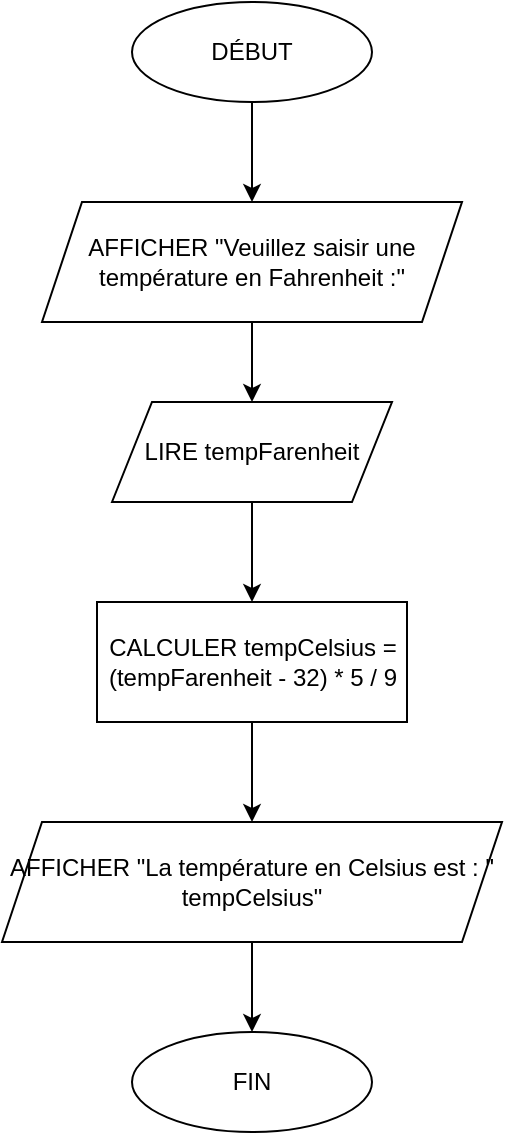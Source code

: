 <mxfile pages="4">
    <diagram name="Page-1" id="5eX4Q030cal43u4tE9cf">
        <mxGraphModel dx="772" dy="374" grid="1" gridSize="10" guides="1" tooltips="1" connect="1" arrows="1" fold="1" page="1" pageScale="1" pageWidth="827" pageHeight="1169" math="0" shadow="0">
            <root>
                <mxCell id="0"/>
                <mxCell id="1" parent="0"/>
                <mxCell id="3" value="DÉBUT" style="ellipse;whiteSpace=wrap;html=1;" parent="1" vertex="1">
                    <mxGeometry x="269" y="20" width="120" height="50" as="geometry"/>
                </mxCell>
                <mxCell id="4" value="FIN" style="ellipse;whiteSpace=wrap;html=1;" vertex="1" parent="1">
                    <mxGeometry x="269" y="535" width="120" height="50" as="geometry"/>
                </mxCell>
                <mxCell id="5" style="edgeStyle=orthogonalEdgeStyle;rounded=0;orthogonalLoop=1;jettySize=auto;html=1;exitX=0.5;exitY=1;exitDx=0;exitDy=0;entryX=0.5;entryY=0;entryDx=0;entryDy=0;" edge="1" parent="1" source="3" target="16">
                    <mxGeometry relative="1" as="geometry">
                        <mxPoint x="329" y="80" as="sourcePoint"/>
                        <mxPoint x="329" y="130" as="targetPoint"/>
                    </mxGeometry>
                </mxCell>
                <mxCell id="7" style="edgeStyle=orthogonalEdgeStyle;rounded=0;orthogonalLoop=1;jettySize=auto;html=1;exitX=0.5;exitY=1;exitDx=0;exitDy=0;" edge="1" parent="1" source="16" target="10">
                    <mxGeometry relative="1" as="geometry">
                        <mxPoint x="329" y="190" as="sourcePoint"/>
                    </mxGeometry>
                </mxCell>
                <mxCell id="9" value="" style="edgeStyle=orthogonalEdgeStyle;rounded=0;orthogonalLoop=1;jettySize=auto;html=1;" edge="1" parent="1" source="10" target="12">
                    <mxGeometry relative="1" as="geometry"/>
                </mxCell>
                <mxCell id="10" value="LIRE tempFarenheit" style="shape=parallelogram;perimeter=parallelogramPerimeter;whiteSpace=wrap;html=1;fixedSize=1;" vertex="1" parent="1">
                    <mxGeometry x="259" y="220" width="140" height="50" as="geometry"/>
                </mxCell>
                <mxCell id="11" value="" style="edgeStyle=orthogonalEdgeStyle;rounded=0;orthogonalLoop=1;jettySize=auto;html=1;entryX=0.5;entryY=0;entryDx=0;entryDy=0;" edge="1" parent="1" source="12" target="17">
                    <mxGeometry relative="1" as="geometry">
                        <mxPoint x="329" y="460" as="targetPoint"/>
                    </mxGeometry>
                </mxCell>
                <mxCell id="12" value="CALCULER tempCelsius = (tempFarenheit - 32) * 5 / 9" style="rounded=0;whiteSpace=wrap;html=1;" vertex="1" parent="1">
                    <mxGeometry x="251.5" y="320" width="155" height="60" as="geometry"/>
                </mxCell>
                <mxCell id="13" value="" style="edgeStyle=orthogonalEdgeStyle;rounded=0;orthogonalLoop=1;jettySize=auto;html=1;exitX=0.5;exitY=1;exitDx=0;exitDy=0;entryX=0.5;entryY=0;entryDx=0;entryDy=0;" edge="1" parent="1" source="17" target="4">
                    <mxGeometry relative="1" as="geometry">
                        <mxPoint x="329" y="530" as="sourcePoint"/>
                        <mxPoint x="329" y="560" as="targetPoint"/>
                    </mxGeometry>
                </mxCell>
                <mxCell id="16" value="AFFICHER &quot;Veuillez saisir une température en Fahrenheit :&quot;" style="shape=parallelogram;perimeter=parallelogramPerimeter;whiteSpace=wrap;html=1;fixedSize=1;" vertex="1" parent="1">
                    <mxGeometry x="224" y="120" width="210" height="60" as="geometry"/>
                </mxCell>
                <mxCell id="17" value="AFFICHER &quot;La température en Celsius est : &quot;&lt;br&gt;tempCelsius&lt;span style=&quot;color: rgba(0, 0, 0, 0); font-family: monospace; font-size: 0px; text-align: start;&quot;&gt;%3CmxGraphModel%3E%3Croot%3E%3CmxCell%20id%3D%220%22%2F%3E%3CmxCell%20id%3D%221%22%20parent%3D%220%22%2F%3E%3CmxCell%20id%3D%222%22%20value%3D%22AFFICHER%20%26quot%3B%26lt%3Bspan%20style%3D%26quot%3Bfont-size%3A11.0pt%3Bline-height%3A107%25%3B%26lt%3Bbr%2F%26gt%3Bfont-family%3A%26amp%3Bquot%3BCalibri%26amp%3Bquot%3B%2Csans-serif%3Bmso-ascii-theme-font%3Aminor-latin%3Bmso-fareast-font-family%3A%26lt%3Bbr%2F%26gt%3BCalibri%3Bmso-fareast-theme-font%3Aminor-latin%3Bmso-hansi-theme-font%3Aminor-latin%3B%26lt%3Bbr%2F%26gt%3Bmso-bidi-theme-font%3Aminor-latin%3Bmso-ansi-language%3AFR-CA%3Bmso-fareast-language%3A%26lt%3Bbr%2F%26gt%3BEN-US%3Bmso-bidi-language%3AAR-SA%26quot%3B%26gt%3BVeuillez%20saisir%20une%20temp%C3%A9rature%20en%20Fahrenheit%20%3A%26lt%3B%2Fspan%26gt%3B%26quot%3B%22%20style%3D%22rounded%3D0%3BwhiteSpace%3Dwrap%3Bhtml%3D1%3B%22%20vertex%3D%221%22%20parent%3D%221%22%3E%3CmxGeometry%20x%3D%22115%22%20y%3D%22140%22%20width%3D%22150%22%20height%3D%2260%22%20as%3D%22geometry%22%2F%3E%3C%2FmxCell%3E%3C%2Froot%3E%3C%2FmxGraphModel%3E&lt;/span&gt;&quot;" style="shape=parallelogram;perimeter=parallelogramPerimeter;whiteSpace=wrap;html=1;fixedSize=1;" vertex="1" parent="1">
                    <mxGeometry x="204" y="430" width="250" height="60" as="geometry"/>
                </mxCell>
            </root>
        </mxGraphModel>
    </diagram>
    <diagram id="BtFexejdZ64q9sORLQ9k" name="Page-2">
        <mxGraphModel dx="1034" dy="458" grid="1" gridSize="10" guides="1" tooltips="1" connect="1" arrows="1" fold="1" page="1" pageScale="1" pageWidth="827" pageHeight="1169" math="0" shadow="0">
            <root>
                <mxCell id="0"/>
                <mxCell id="1" parent="0"/>
                <mxCell id="m4159YTi05dSgR7cBVEY-1" style="edgeStyle=none;html=1;exitX=0.5;exitY=1;exitDx=0;exitDy=0;entryX=0.5;entryY=0;entryDx=0;entryDy=0;" edge="1" parent="1" source="m4159YTi05dSgR7cBVEY-2" target="m4159YTi05dSgR7cBVEY-5">
                    <mxGeometry relative="1" as="geometry"/>
                </mxCell>
                <mxCell id="m4159YTi05dSgR7cBVEY-2" value="DÉBUT" style="rounded=1;whiteSpace=wrap;html=1;" vertex="1" parent="1">
                    <mxGeometry x="70" y="130" width="120" height="60" as="geometry"/>
                </mxCell>
                <mxCell id="m4159YTi05dSgR7cBVEY-3" value="FIN" style="rounded=1;whiteSpace=wrap;html=1;" vertex="1" parent="1">
                    <mxGeometry x="70" y="890" width="120" height="60" as="geometry"/>
                </mxCell>
                <mxCell id="m4159YTi05dSgR7cBVEY-4" style="edgeStyle=none;html=1;exitX=0.5;exitY=1;exitDx=0;exitDy=0;entryX=0.5;entryY=0;entryDx=0;entryDy=0;" edge="1" parent="1" source="m4159YTi05dSgR7cBVEY-5" target="m4159YTi05dSgR7cBVEY-7">
                    <mxGeometry relative="1" as="geometry"/>
                </mxCell>
                <mxCell id="m4159YTi05dSgR7cBVEY-5" value="AFFICHER &quot;Veuillez saisir la longueur du rectangle&quot;" style="rounded=0;whiteSpace=wrap;html=1;" vertex="1" parent="1">
                    <mxGeometry x="70" y="230" width="120" height="60" as="geometry"/>
                </mxCell>
                <mxCell id="m4159YTi05dSgR7cBVEY-6" value="" style="edgeStyle=none;html=1;" edge="1" parent="1" source="m4159YTi05dSgR7cBVEY-7" target="m4159YTi05dSgR7cBVEY-9">
                    <mxGeometry relative="1" as="geometry"/>
                </mxCell>
                <mxCell id="m4159YTi05dSgR7cBVEY-7" value="LIRE longueur" style="shape=parallelogram;perimeter=parallelogramPerimeter;whiteSpace=wrap;html=1;fixedSize=1;" vertex="1" parent="1">
                    <mxGeometry x="70" y="330" width="120" height="60" as="geometry"/>
                </mxCell>
                <mxCell id="m4159YTi05dSgR7cBVEY-8" value="" style="edgeStyle=none;html=1;" edge="1" parent="1" source="m4159YTi05dSgR7cBVEY-9" target="m4159YTi05dSgR7cBVEY-11">
                    <mxGeometry relative="1" as="geometry"/>
                </mxCell>
                <mxCell id="m4159YTi05dSgR7cBVEY-9" value="AFFICHER &quot;Veuillez saisir la largeur du rectangle&quot;" style="whiteSpace=wrap;html=1;" vertex="1" parent="1">
                    <mxGeometry x="70" y="440" width="120" height="60" as="geometry"/>
                </mxCell>
                <mxCell id="m4159YTi05dSgR7cBVEY-10" value="" style="edgeStyle=none;html=1;" edge="1" parent="1" source="m4159YTi05dSgR7cBVEY-11" target="m4159YTi05dSgR7cBVEY-13">
                    <mxGeometry relative="1" as="geometry"/>
                </mxCell>
                <mxCell id="m4159YTi05dSgR7cBVEY-11" value="LIRE largeur" style="shape=parallelogram;perimeter=parallelogramPerimeter;whiteSpace=wrap;html=1;fixedSize=1;" vertex="1" parent="1">
                    <mxGeometry x="70" y="550" width="120" height="60" as="geometry"/>
                </mxCell>
                <mxCell id="m4159YTi05dSgR7cBVEY-12" value="" style="edgeStyle=none;html=1;" edge="1" parent="1" source="m4159YTi05dSgR7cBVEY-13" target="m4159YTi05dSgR7cBVEY-15">
                    <mxGeometry relative="1" as="geometry"/>
                </mxCell>
                <mxCell id="m4159YTi05dSgR7cBVEY-13" value="CALCULER aire = longueur x largeur" style="whiteSpace=wrap;html=1;" vertex="1" parent="1">
                    <mxGeometry x="70" y="670" width="120" height="60" as="geometry"/>
                </mxCell>
                <mxCell id="m4159YTi05dSgR7cBVEY-14" style="edgeStyle=none;html=1;exitX=0.5;exitY=1;exitDx=0;exitDy=0;entryX=0.5;entryY=0;entryDx=0;entryDy=0;" edge="1" parent="1" source="m4159YTi05dSgR7cBVEY-15" target="m4159YTi05dSgR7cBVEY-3">
                    <mxGeometry relative="1" as="geometry"/>
                </mxCell>
                <mxCell id="m4159YTi05dSgR7cBVEY-15" value="AFFICHER &quot;L'aire du rectangle est: &quot; aire" style="whiteSpace=wrap;html=1;" vertex="1" parent="1">
                    <mxGeometry x="70" y="790" width="120" height="60" as="geometry"/>
                </mxCell>
            </root>
        </mxGraphModel>
    </diagram>
    <diagram id="sdB3q6RiLR2rOzRtmzpr" name="Page-3">
        <mxGraphModel dx="392" dy="451" grid="1" gridSize="10" guides="1" tooltips="1" connect="1" arrows="1" fold="1" page="1" pageScale="1" pageWidth="827" pageHeight="1169" math="0" shadow="0">
            <root>
                <mxCell id="0"/>
                <mxCell id="1" parent="0"/>
                <mxCell id="srWkxfmoEyLZCl1tzg56-6" style="edgeStyle=orthogonalEdgeStyle;rounded=0;orthogonalLoop=1;jettySize=auto;html=1;exitX=0.5;exitY=1;exitDx=0;exitDy=0;entryX=0.5;entryY=0;entryDx=0;entryDy=0;" edge="1" parent="1" source="1Uzi8sGTm2Drs4TYPaYb-1" target="srWkxfmoEyLZCl1tzg56-1">
                    <mxGeometry relative="1" as="geometry"/>
                </mxCell>
                <mxCell id="1Uzi8sGTm2Drs4TYPaYb-1" value="DÉBUT" style="rounded=1;whiteSpace=wrap;html=1;" vertex="1" parent="1">
                    <mxGeometry x="120" y="40" width="120" height="60" as="geometry"/>
                </mxCell>
                <mxCell id="srWkxfmoEyLZCl1tzg56-8" style="edgeStyle=orthogonalEdgeStyle;rounded=0;orthogonalLoop=1;jettySize=auto;html=1;exitX=0.5;exitY=1;exitDx=0;exitDy=0;" edge="1" parent="1" source="1Uzi8sGTm2Drs4TYPaYb-2" target="srWkxfmoEyLZCl1tzg56-2">
                    <mxGeometry relative="1" as="geometry"/>
                </mxCell>
                <mxCell id="1Uzi8sGTm2Drs4TYPaYb-2" value="LIRE rayon" style="shape=parallelogram;perimeter=parallelogramPerimeter;whiteSpace=wrap;html=1;fixedSize=1;" vertex="1" parent="1">
                    <mxGeometry x="90" y="270" width="160" height="60" as="geometry"/>
                </mxCell>
                <mxCell id="srWkxfmoEyLZCl1tzg56-1" value="AFFICHER &quot;&lt;span style=&quot;font-size: 11pt; line-height: 15.693px;&quot;&gt;Veuillez saisir le rayon du cercle :&lt;/span&gt;&quot;" style="rounded=0;whiteSpace=wrap;html=1;" vertex="1" parent="1">
                    <mxGeometry x="100" y="160" width="160" height="60" as="geometry"/>
                </mxCell>
                <mxCell id="srWkxfmoEyLZCl1tzg56-9" value="" style="edgeStyle=orthogonalEdgeStyle;rounded=0;orthogonalLoop=1;jettySize=auto;html=1;" edge="1" parent="1" source="srWkxfmoEyLZCl1tzg56-2" target="srWkxfmoEyLZCl1tzg56-3">
                    <mxGeometry relative="1" as="geometry"/>
                </mxCell>
                <mxCell id="srWkxfmoEyLZCl1tzg56-2" value="CALCULER circonference = 2 * PI * rayon" style="rounded=0;whiteSpace=wrap;html=1;" vertex="1" parent="1">
                    <mxGeometry x="90" y="370" width="160" height="60" as="geometry"/>
                </mxCell>
                <mxCell id="srWkxfmoEyLZCl1tzg56-10" value="" style="edgeStyle=orthogonalEdgeStyle;rounded=0;orthogonalLoop=1;jettySize=auto;html=1;" edge="1" parent="1" source="srWkxfmoEyLZCl1tzg56-3" target="srWkxfmoEyLZCl1tzg56-5">
                    <mxGeometry relative="1" as="geometry"/>
                </mxCell>
                <mxCell id="srWkxfmoEyLZCl1tzg56-3" value="AFFICHER &quot;&lt;span style=&quot;font-size:11.0pt;line-height:107%;&lt;br/&gt;font-family:&amp;quot;Calibri&amp;quot;,sans-serif;mso-ascii-theme-font:minor-latin;mso-fareast-font-family:&lt;br/&gt;Calibri;mso-fareast-theme-font:minor-latin;mso-hansi-theme-font:minor-latin;&lt;br/&gt;mso-bidi-theme-font:minor-latin;mso-ansi-language:FR-CA;mso-fareast-language:&lt;br/&gt;EN-US;mso-bidi-language:AR-SA&quot;&gt;La circonférence du cercle est : &quot;&lt;br/&gt;circonference&lt;/span&gt;&quot;" style="rounded=0;whiteSpace=wrap;html=1;" vertex="1" parent="1">
                    <mxGeometry x="75" y="470" width="190" height="60" as="geometry"/>
                </mxCell>
                <mxCell id="srWkxfmoEyLZCl1tzg56-5" value="FIN" style="rounded=1;whiteSpace=wrap;html=1;" vertex="1" parent="1">
                    <mxGeometry x="110" y="585" width="120" height="60" as="geometry"/>
                </mxCell>
                <mxCell id="srWkxfmoEyLZCl1tzg56-7" style="edgeStyle=orthogonalEdgeStyle;rounded=0;orthogonalLoop=1;jettySize=auto;html=1;exitX=0.5;exitY=1;exitDx=0;exitDy=0;entryX=0.558;entryY=-0.017;entryDx=0;entryDy=0;entryPerimeter=0;" edge="1" parent="1" source="srWkxfmoEyLZCl1tzg56-1" target="1Uzi8sGTm2Drs4TYPaYb-2">
                    <mxGeometry relative="1" as="geometry"/>
                </mxCell>
            </root>
        </mxGraphModel>
    </diagram>
    <diagram id="1wRHwCY2B2gN1H9mx7yu" name="Page-4">
        <mxGraphModel dx="392" dy="451" grid="1" gridSize="10" guides="1" tooltips="1" connect="1" arrows="1" fold="1" page="1" pageScale="1" pageWidth="827" pageHeight="1169" math="0" shadow="0">
            <root>
                <mxCell id="0"/>
                <mxCell id="1" parent="0"/>
                <mxCell id="6Qdc_yV_WzYwVpa7C919-7" style="edgeStyle=orthogonalEdgeStyle;rounded=0;orthogonalLoop=1;jettySize=auto;html=1;exitX=0.5;exitY=1;exitDx=0;exitDy=0;entryX=0.5;entryY=0;entryDx=0;entryDy=0;" edge="1" parent="1" source="6Qdc_yV_WzYwVpa7C919-1" target="6Qdc_yV_WzYwVpa7C919-2">
                    <mxGeometry relative="1" as="geometry"/>
                </mxCell>
                <mxCell id="6Qdc_yV_WzYwVpa7C919-1" value="DÉBUT" style="rounded=1;whiteSpace=wrap;html=1;" vertex="1" parent="1">
                    <mxGeometry x="130" y="30" width="120" height="60" as="geometry"/>
                </mxCell>
                <mxCell id="6Qdc_yV_WzYwVpa7C919-8" style="edgeStyle=orthogonalEdgeStyle;rounded=0;orthogonalLoop=1;jettySize=auto;html=1;exitX=0.5;exitY=1;exitDx=0;exitDy=0;" edge="1" parent="1" source="6Qdc_yV_WzYwVpa7C919-2" target="6Qdc_yV_WzYwVpa7C919-3">
                    <mxGeometry relative="1" as="geometry"/>
                </mxCell>
                <mxCell id="6Qdc_yV_WzYwVpa7C919-2" value="AFFICHER &quot;&lt;span style=&quot;font-size:11.0pt;line-height:107%;&lt;br/&gt;font-family:&amp;quot;Calibri&amp;quot;,sans-serif;mso-ascii-theme-font:minor-latin;mso-fareast-font-family:&lt;br/&gt;Calibri;mso-fareast-theme-font:minor-latin;mso-hansi-theme-font:minor-latin;&lt;br/&gt;mso-bidi-theme-font:minor-latin;mso-ansi-language:FR-CA;mso-fareast-language:&lt;br/&gt;EN-US;mso-bidi-language:AR-SA&quot;&gt;Veuillez saisir une température en Fahrenheit :&lt;/span&gt;&quot;" style="rounded=0;whiteSpace=wrap;html=1;" vertex="1" parent="1">
                    <mxGeometry x="115" y="140" width="150" height="60" as="geometry"/>
                </mxCell>
                <mxCell id="6Qdc_yV_WzYwVpa7C919-9" value="" style="edgeStyle=orthogonalEdgeStyle;rounded=0;orthogonalLoop=1;jettySize=auto;html=1;" edge="1" parent="1" source="6Qdc_yV_WzYwVpa7C919-3" target="6Qdc_yV_WzYwVpa7C919-4">
                    <mxGeometry relative="1" as="geometry"/>
                </mxCell>
                <mxCell id="6Qdc_yV_WzYwVpa7C919-3" value="LIRE tempFarenheit" style="shape=parallelogram;perimeter=parallelogramPerimeter;whiteSpace=wrap;html=1;fixedSize=1;" vertex="1" parent="1">
                    <mxGeometry x="120" y="260" width="140" height="50" as="geometry"/>
                </mxCell>
                <mxCell id="6Qdc_yV_WzYwVpa7C919-10" value="" style="edgeStyle=orthogonalEdgeStyle;rounded=0;orthogonalLoop=1;jettySize=auto;html=1;" edge="1" parent="1" source="6Qdc_yV_WzYwVpa7C919-4" target="6Qdc_yV_WzYwVpa7C919-5">
                    <mxGeometry relative="1" as="geometry"/>
                </mxCell>
                <mxCell id="6Qdc_yV_WzYwVpa7C919-4" value="CALCULER tempCelsius = (tempFarenheit - 32) * 5 / 9" style="rounded=0;whiteSpace=wrap;html=1;" vertex="1" parent="1">
                    <mxGeometry x="112.5" y="370" width="155" height="60" as="geometry"/>
                </mxCell>
                <mxCell id="6Qdc_yV_WzYwVpa7C919-11" value="" style="edgeStyle=orthogonalEdgeStyle;rounded=0;orthogonalLoop=1;jettySize=auto;html=1;" edge="1" parent="1" source="6Qdc_yV_WzYwVpa7C919-5" target="6Qdc_yV_WzYwVpa7C919-6">
                    <mxGeometry relative="1" as="geometry"/>
                </mxCell>
                <mxCell id="6Qdc_yV_WzYwVpa7C919-5" value="AFFICHER &quot;&lt;span style=&quot;font-size:11.0pt;line-height:107%;&lt;br/&gt;font-family:&amp;quot;Calibri&amp;quot;,sans-serif;mso-ascii-theme-font:minor-latin;mso-fareast-font-family:&lt;br/&gt;Calibri;mso-fareast-theme-font:minor-latin;mso-hansi-theme-font:minor-latin;&lt;br/&gt;mso-bidi-theme-font:minor-latin;mso-ansi-language:FR-CA;mso-fareast-language:&lt;br/&gt;EN-US;mso-bidi-language:AR-SA&quot;&gt;La température en Celsius est : &quot;&lt;br/&gt;tempCelsius&lt;/span&gt;&lt;span style=&quot;color: rgba(0, 0, 0, 0); font-family: monospace; font-size: 0px; text-align: start; text-wrap: nowrap;&quot;&gt;%3CmxGraphModel%3E%3Croot%3E%3CmxCell%20id%3D%220%22%2F%3E%3CmxCell%20id%3D%221%22%20parent%3D%220%22%2F%3E%3CmxCell%20id%3D%222%22%20value%3D%22AFFICHER%20%26quot%3B%26lt%3Bspan%20style%3D%26quot%3Bfont-size%3A11.0pt%3Bline-height%3A107%25%3B%26lt%3Bbr%2F%26gt%3Bfont-family%3A%26amp%3Bquot%3BCalibri%26amp%3Bquot%3B%2Csans-serif%3Bmso-ascii-theme-font%3Aminor-latin%3Bmso-fareast-font-family%3A%26lt%3Bbr%2F%26gt%3BCalibri%3Bmso-fareast-theme-font%3Aminor-latin%3Bmso-hansi-theme-font%3Aminor-latin%3B%26lt%3Bbr%2F%26gt%3Bmso-bidi-theme-font%3Aminor-latin%3Bmso-ansi-language%3AFR-CA%3Bmso-fareast-language%3A%26lt%3Bbr%2F%26gt%3BEN-US%3Bmso-bidi-language%3AAR-SA%26quot%3B%26gt%3BVeuillez%20saisir%20une%20temp%C3%A9rature%20en%20Fahrenheit%20%3A%26lt%3B%2Fspan%26gt%3B%26quot%3B%22%20style%3D%22rounded%3D0%3BwhiteSpace%3Dwrap%3Bhtml%3D1%3B%22%20vertex%3D%221%22%20parent%3D%221%22%3E%3CmxGeometry%20x%3D%22115%22%20y%3D%22140%22%20width%3D%22150%22%20height%3D%2260%22%20as%3D%22geometry%22%2F%3E%3C%2FmxCell%3E%3C%2Froot%3E%3C%2FmxGraphModel%3E&lt;/span&gt;&quot;" style="rounded=0;whiteSpace=wrap;html=1;" vertex="1" parent="1">
                    <mxGeometry x="105" y="470" width="170" height="70" as="geometry"/>
                </mxCell>
                <mxCell id="6Qdc_yV_WzYwVpa7C919-6" value="FIN" style="rounded=1;whiteSpace=wrap;html=1;" vertex="1" parent="1">
                    <mxGeometry x="130" y="570" width="120" height="60" as="geometry"/>
                </mxCell>
            </root>
        </mxGraphModel>
    </diagram>
</mxfile>
